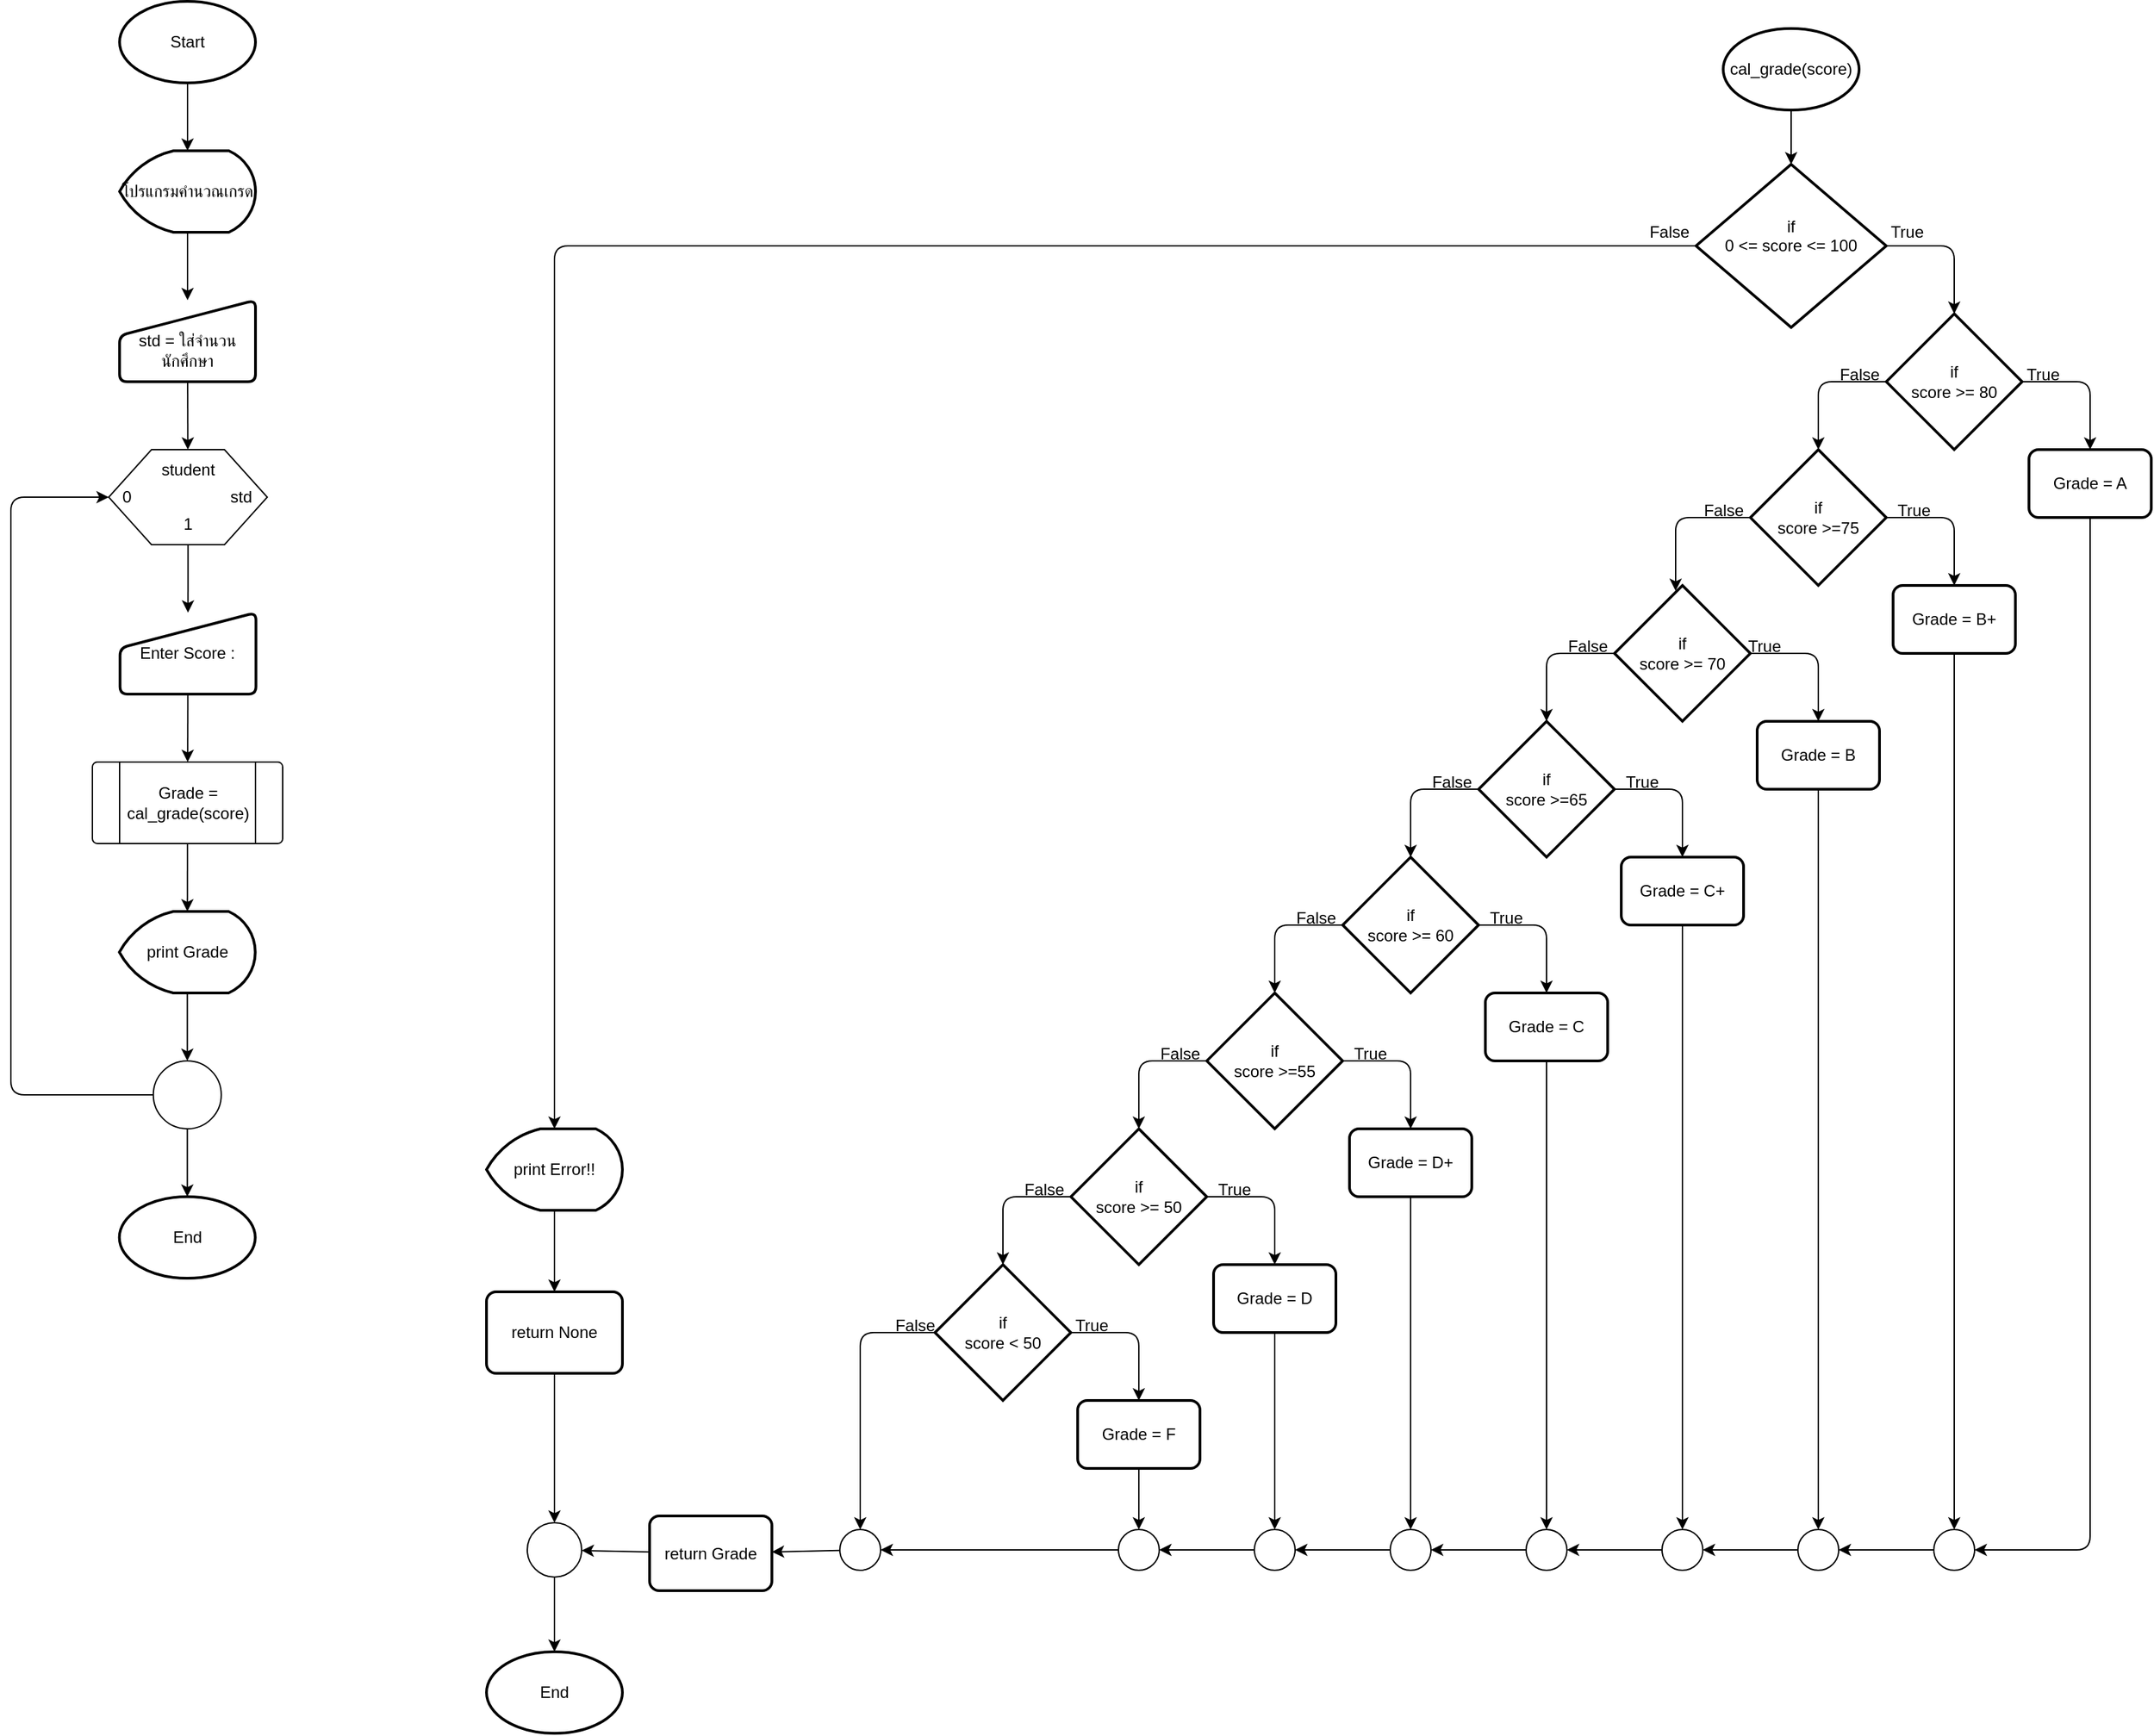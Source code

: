 <mxfile>
    <diagram id="YmMx_TBgVksEu_aZfdGp" name="Page-1">
        <mxGraphModel dx="372" dy="778" grid="1" gridSize="10" guides="1" tooltips="1" connect="1" arrows="1" fold="1" page="1" pageScale="1" pageWidth="1100" pageHeight="1700" math="0" shadow="0">
            <root>
                <mxCell id="0"/>
                <mxCell id="1" parent="0"/>
                <mxCell id="12" value="" style="edgeStyle=none;html=1;" parent="1" source="2" target="3" edge="1">
                    <mxGeometry relative="1" as="geometry"/>
                </mxCell>
                <mxCell id="2" value="Start" style="strokeWidth=2;html=1;shape=mxgraph.flowchart.start_1;whiteSpace=wrap;" parent="1" vertex="1">
                    <mxGeometry x="120" y="40" width="100" height="60" as="geometry"/>
                </mxCell>
                <mxCell id="13" value="" style="edgeStyle=none;html=1;" parent="1" source="3" target="4" edge="1">
                    <mxGeometry relative="1" as="geometry"/>
                </mxCell>
                <mxCell id="3" value="โปรแกรมคํานวณเกรด" style="strokeWidth=2;html=1;shape=mxgraph.flowchart.display;whiteSpace=wrap;" parent="1" vertex="1">
                    <mxGeometry x="120" y="150" width="100" height="60" as="geometry"/>
                </mxCell>
                <mxCell id="22" value="" style="edgeStyle=none;html=1;" parent="1" source="4" target="5" edge="1">
                    <mxGeometry relative="1" as="geometry"/>
                </mxCell>
                <mxCell id="4" value="&lt;br&gt;std = ใส่จำนวนนักศึกษา" style="html=1;strokeWidth=2;shape=manualInput;whiteSpace=wrap;rounded=1;size=26;arcSize=11;" parent="1" vertex="1">
                    <mxGeometry x="120" y="260" width="100" height="60" as="geometry"/>
                </mxCell>
                <mxCell id="16" value="" style="edgeStyle=none;html=1;" parent="1" source="5" target="6" edge="1">
                    <mxGeometry relative="1" as="geometry"/>
                </mxCell>
                <mxCell id="17" value="" style="edgeStyle=none;html=1;" parent="1" source="6" target="8" edge="1">
                    <mxGeometry relative="1" as="geometry"/>
                </mxCell>
                <mxCell id="6" value="Enter Score :" style="html=1;strokeWidth=2;shape=manualInput;whiteSpace=wrap;rounded=1;size=26;arcSize=11;" parent="1" vertex="1">
                    <mxGeometry x="120.33" y="490" width="100" height="60" as="geometry"/>
                </mxCell>
                <mxCell id="18" value="" style="edgeStyle=none;html=1;" parent="1" source="8" target="9" edge="1">
                    <mxGeometry relative="1" as="geometry"/>
                </mxCell>
                <mxCell id="19" value="" style="edgeStyle=none;html=1;" parent="1" source="9" target="10" edge="1">
                    <mxGeometry relative="1" as="geometry"/>
                </mxCell>
                <mxCell id="9" value="print Grade" style="strokeWidth=2;html=1;shape=mxgraph.flowchart.display;whiteSpace=wrap;" parent="1" vertex="1">
                    <mxGeometry x="119.83" y="710" width="100" height="60" as="geometry"/>
                </mxCell>
                <mxCell id="20" value="" style="edgeStyle=none;html=1;" parent="1" source="10" target="11" edge="1">
                    <mxGeometry relative="1" as="geometry"/>
                </mxCell>
                <mxCell id="21" style="edgeStyle=none;html=1;exitX=0;exitY=0.5;exitDx=0;exitDy=0;exitPerimeter=0;entryX=0;entryY=0.5;entryDx=0;entryDy=0;" parent="1" source="10" target="5" edge="1">
                    <mxGeometry relative="1" as="geometry">
                        <Array as="points">
                            <mxPoint x="40" y="845"/>
                            <mxPoint x="40" y="405"/>
                        </Array>
                    </mxGeometry>
                </mxCell>
                <mxCell id="10" value="" style="verticalLabelPosition=bottom;verticalAlign=top;html=1;shape=mxgraph.flowchart.on-page_reference;" parent="1" vertex="1">
                    <mxGeometry x="144.83" y="820" width="50" height="50" as="geometry"/>
                </mxCell>
                <mxCell id="11" value="End" style="strokeWidth=2;html=1;shape=mxgraph.flowchart.start_1;whiteSpace=wrap;" parent="1" vertex="1">
                    <mxGeometry x="119.83" y="920" width="100" height="60" as="geometry"/>
                </mxCell>
                <mxCell id="27" value="" style="group" parent="1" vertex="1" connectable="0">
                    <mxGeometry x="110" y="370" width="118.67" height="70" as="geometry"/>
                </mxCell>
                <mxCell id="5" value="" style="verticalLabelPosition=bottom;verticalAlign=top;html=1;shape=hexagon;perimeter=hexagonPerimeter2;arcSize=6;size=0.27;" parent="27" vertex="1">
                    <mxGeometry x="2" width="116.67" height="70" as="geometry"/>
                </mxCell>
                <mxCell id="23" value="student" style="text;html=1;align=center;verticalAlign=middle;resizable=0;points=[];autosize=1;strokeColor=none;fillColor=none;" parent="27" vertex="1">
                    <mxGeometry x="30" width="60" height="30" as="geometry"/>
                </mxCell>
                <mxCell id="24" value="0" style="text;html=1;align=center;verticalAlign=middle;resizable=0;points=[];autosize=1;strokeColor=none;fillColor=none;" parent="27" vertex="1">
                    <mxGeometry y="20" width="30" height="30" as="geometry"/>
                </mxCell>
                <mxCell id="25" value="std" style="text;html=1;align=center;verticalAlign=middle;resizable=0;points=[];autosize=1;strokeColor=none;fillColor=none;" parent="27" vertex="1">
                    <mxGeometry x="78.67" y="20" width="40" height="30" as="geometry"/>
                </mxCell>
                <mxCell id="26" value="1" style="text;html=1;align=center;verticalAlign=middle;resizable=0;points=[];autosize=1;strokeColor=none;fillColor=none;" parent="27" vertex="1">
                    <mxGeometry x="44.83" y="40" width="30" height="30" as="geometry"/>
                </mxCell>
                <mxCell id="65" value="" style="edgeStyle=none;html=1;" parent="1" source="29" target="30" edge="1">
                    <mxGeometry relative="1" as="geometry"/>
                </mxCell>
                <mxCell id="29" value="cal_grade(score)" style="strokeWidth=2;html=1;shape=mxgraph.flowchart.start_1;whiteSpace=wrap;" parent="1" vertex="1">
                    <mxGeometry x="1300" y="60" width="100" height="60" as="geometry"/>
                </mxCell>
                <mxCell id="66" style="edgeStyle=none;html=1;exitX=1;exitY=0.5;exitDx=0;exitDy=0;exitPerimeter=0;entryX=0.5;entryY=0;entryDx=0;entryDy=0;entryPerimeter=0;" parent="1" source="30" target="33" edge="1">
                    <mxGeometry relative="1" as="geometry">
                        <Array as="points">
                            <mxPoint x="1470" y="220"/>
                        </Array>
                        <mxPoint x="1470" y="270" as="targetPoint"/>
                    </mxGeometry>
                </mxCell>
                <mxCell id="130" style="edgeStyle=none;html=1;exitX=0;exitY=0.5;exitDx=0;exitDy=0;exitPerimeter=0;entryX=0.5;entryY=0;entryDx=0;entryDy=0;entryPerimeter=0;" parent="1" source="30" target="131" edge="1">
                    <mxGeometry relative="1" as="geometry">
                        <mxPoint x="440" y="510" as="targetPoint"/>
                        <Array as="points">
                            <mxPoint x="440" y="220"/>
                        </Array>
                    </mxGeometry>
                </mxCell>
                <mxCell id="30" value="if&lt;br&gt;0 &amp;lt;= score &amp;lt;= 100&lt;br&gt;&lt;br&gt;" style="strokeWidth=2;html=1;shape=mxgraph.flowchart.decision;whiteSpace=wrap;" parent="1" vertex="1">
                    <mxGeometry x="1280" y="160" width="140" height="120" as="geometry"/>
                </mxCell>
                <mxCell id="68" style="edgeStyle=none;html=1;exitX=1;exitY=0.5;exitDx=0;exitDy=0;exitPerimeter=0;entryX=0.5;entryY=0;entryDx=0;entryDy=0;" parent="1" source="33" target="34" edge="1">
                    <mxGeometry relative="1" as="geometry">
                        <Array as="points">
                            <mxPoint x="1570" y="320"/>
                        </Array>
                    </mxGeometry>
                </mxCell>
                <mxCell id="69" style="edgeStyle=none;html=1;exitX=0;exitY=0.5;exitDx=0;exitDy=0;exitPerimeter=0;entryX=0.5;entryY=0;entryDx=0;entryDy=0;entryPerimeter=0;" parent="1" source="33" target="35" edge="1">
                    <mxGeometry relative="1" as="geometry">
                        <Array as="points">
                            <mxPoint x="1370" y="320"/>
                        </Array>
                    </mxGeometry>
                </mxCell>
                <mxCell id="33" value="if&lt;br&gt;score &amp;gt;= 80&lt;br&gt;" style="strokeWidth=2;html=1;shape=mxgraph.flowchart.decision;whiteSpace=wrap;" parent="1" vertex="1">
                    <mxGeometry x="1420" y="270" width="100" height="100" as="geometry"/>
                </mxCell>
                <mxCell id="91" style="edgeStyle=none;html=1;exitX=0.5;exitY=1;exitDx=0;exitDy=0;entryX=1;entryY=0.5;entryDx=0;entryDy=0;entryPerimeter=0;" parent="1" source="34" target="62" edge="1">
                    <mxGeometry relative="1" as="geometry">
                        <mxPoint x="1575" y="1165" as="targetPoint"/>
                        <Array as="points">
                            <mxPoint x="1570" y="1180"/>
                        </Array>
                    </mxGeometry>
                </mxCell>
                <mxCell id="34" value="Grade = A" style="rounded=1;whiteSpace=wrap;html=1;absoluteArcSize=1;arcSize=14;strokeWidth=2;" parent="1" vertex="1">
                    <mxGeometry x="1525" y="370" width="90" height="50" as="geometry"/>
                </mxCell>
                <mxCell id="70" style="edgeStyle=none;html=1;exitX=1;exitY=0.5;exitDx=0;exitDy=0;exitPerimeter=0;entryX=0.5;entryY=0;entryDx=0;entryDy=0;" parent="1" source="35" target="36" edge="1">
                    <mxGeometry relative="1" as="geometry">
                        <Array as="points">
                            <mxPoint x="1470" y="420"/>
                        </Array>
                    </mxGeometry>
                </mxCell>
                <mxCell id="71" style="edgeStyle=none;html=1;exitX=0;exitY=0.5;exitDx=0;exitDy=0;exitPerimeter=0;entryX=0.45;entryY=0.04;entryDx=0;entryDy=0;entryPerimeter=0;" parent="1" source="35" target="37" edge="1">
                    <mxGeometry relative="1" as="geometry">
                        <Array as="points">
                            <mxPoint x="1265" y="420"/>
                        </Array>
                    </mxGeometry>
                </mxCell>
                <mxCell id="35" value="if&lt;br&gt;score &amp;gt;=75" style="strokeWidth=2;html=1;shape=mxgraph.flowchart.decision;whiteSpace=wrap;" parent="1" vertex="1">
                    <mxGeometry x="1320" y="370" width="100" height="100" as="geometry"/>
                </mxCell>
                <mxCell id="90" style="edgeStyle=none;html=1;exitX=0.5;exitY=1;exitDx=0;exitDy=0;" parent="1" source="36" target="62" edge="1">
                    <mxGeometry relative="1" as="geometry"/>
                </mxCell>
                <mxCell id="36" value="Grade = B+" style="rounded=1;whiteSpace=wrap;html=1;absoluteArcSize=1;arcSize=14;strokeWidth=2;" parent="1" vertex="1">
                    <mxGeometry x="1425" y="470" width="90" height="50" as="geometry"/>
                </mxCell>
                <mxCell id="72" style="edgeStyle=none;html=1;exitX=1;exitY=0.5;exitDx=0;exitDy=0;exitPerimeter=0;entryX=0.5;entryY=0;entryDx=0;entryDy=0;" parent="1" source="37" target="38" edge="1">
                    <mxGeometry relative="1" as="geometry">
                        <Array as="points">
                            <mxPoint x="1370" y="520"/>
                        </Array>
                    </mxGeometry>
                </mxCell>
                <mxCell id="73" style="edgeStyle=none;html=1;exitX=0;exitY=0.5;exitDx=0;exitDy=0;exitPerimeter=0;entryX=0.5;entryY=0;entryDx=0;entryDy=0;entryPerimeter=0;" parent="1" source="37" target="39" edge="1">
                    <mxGeometry relative="1" as="geometry">
                        <Array as="points">
                            <mxPoint x="1170" y="520"/>
                        </Array>
                    </mxGeometry>
                </mxCell>
                <mxCell id="37" value="if&lt;br&gt;score &amp;gt;= 70" style="strokeWidth=2;html=1;shape=mxgraph.flowchart.decision;whiteSpace=wrap;" parent="1" vertex="1">
                    <mxGeometry x="1220" y="470" width="100" height="100" as="geometry"/>
                </mxCell>
                <mxCell id="89" style="edgeStyle=none;html=1;exitX=0.5;exitY=1;exitDx=0;exitDy=0;" parent="1" source="38" target="61" edge="1">
                    <mxGeometry relative="1" as="geometry"/>
                </mxCell>
                <mxCell id="38" value="Grade = B" style="rounded=1;whiteSpace=wrap;html=1;absoluteArcSize=1;arcSize=14;strokeWidth=2;" parent="1" vertex="1">
                    <mxGeometry x="1325" y="570" width="90" height="50" as="geometry"/>
                </mxCell>
                <mxCell id="74" style="edgeStyle=none;html=1;exitX=1;exitY=0.5;exitDx=0;exitDy=0;exitPerimeter=0;entryX=0.5;entryY=0;entryDx=0;entryDy=0;" parent="1" source="39" target="40" edge="1">
                    <mxGeometry relative="1" as="geometry">
                        <Array as="points">
                            <mxPoint x="1270" y="620"/>
                        </Array>
                    </mxGeometry>
                </mxCell>
                <mxCell id="75" style="edgeStyle=none;html=1;exitX=0;exitY=0.5;exitDx=0;exitDy=0;exitPerimeter=0;entryX=0.5;entryY=0;entryDx=0;entryDy=0;entryPerimeter=0;" parent="1" source="39" target="42" edge="1">
                    <mxGeometry relative="1" as="geometry">
                        <Array as="points">
                            <mxPoint x="1070" y="620"/>
                        </Array>
                    </mxGeometry>
                </mxCell>
                <mxCell id="39" value="if&lt;br&gt;score &amp;gt;=65" style="strokeWidth=2;html=1;shape=mxgraph.flowchart.decision;whiteSpace=wrap;" parent="1" vertex="1">
                    <mxGeometry x="1120" y="570" width="100" height="100" as="geometry"/>
                </mxCell>
                <mxCell id="88" style="edgeStyle=none;html=1;exitX=0.5;exitY=1;exitDx=0;exitDy=0;entryX=0.5;entryY=0;entryDx=0;entryDy=0;entryPerimeter=0;" parent="1" source="40" target="60" edge="1">
                    <mxGeometry relative="1" as="geometry"/>
                </mxCell>
                <mxCell id="40" value="Grade = C+" style="rounded=1;whiteSpace=wrap;html=1;absoluteArcSize=1;arcSize=14;strokeWidth=2;" parent="1" vertex="1">
                    <mxGeometry x="1225" y="670" width="90" height="50" as="geometry"/>
                </mxCell>
                <mxCell id="76" style="edgeStyle=none;html=1;exitX=1;exitY=0.5;exitDx=0;exitDy=0;exitPerimeter=0;entryX=0.5;entryY=0;entryDx=0;entryDy=0;" parent="1" source="42" target="43" edge="1">
                    <mxGeometry relative="1" as="geometry">
                        <Array as="points">
                            <mxPoint x="1170" y="720"/>
                        </Array>
                    </mxGeometry>
                </mxCell>
                <mxCell id="78" style="edgeStyle=none;html=1;exitX=0;exitY=0.5;exitDx=0;exitDy=0;exitPerimeter=0;entryX=0.5;entryY=0;entryDx=0;entryDy=0;entryPerimeter=0;" parent="1" source="42" target="44" edge="1">
                    <mxGeometry relative="1" as="geometry">
                        <Array as="points">
                            <mxPoint x="970" y="720"/>
                        </Array>
                    </mxGeometry>
                </mxCell>
                <mxCell id="42" value="if&lt;br&gt;score &amp;gt;= 60" style="strokeWidth=2;html=1;shape=mxgraph.flowchart.decision;whiteSpace=wrap;" parent="1" vertex="1">
                    <mxGeometry x="1020" y="670" width="100" height="100" as="geometry"/>
                </mxCell>
                <mxCell id="87" style="edgeStyle=none;html=1;exitX=0.5;exitY=1;exitDx=0;exitDy=0;entryX=0.5;entryY=0;entryDx=0;entryDy=0;entryPerimeter=0;" parent="1" source="43" target="59" edge="1">
                    <mxGeometry relative="1" as="geometry"/>
                </mxCell>
                <mxCell id="43" value="Grade = C" style="rounded=1;whiteSpace=wrap;html=1;absoluteArcSize=1;arcSize=14;strokeWidth=2;" parent="1" vertex="1">
                    <mxGeometry x="1125" y="770" width="90" height="50" as="geometry"/>
                </mxCell>
                <mxCell id="77" style="edgeStyle=none;html=1;exitX=1;exitY=0.5;exitDx=0;exitDy=0;exitPerimeter=0;entryX=0.5;entryY=0;entryDx=0;entryDy=0;" parent="1" source="44" target="45" edge="1">
                    <mxGeometry relative="1" as="geometry">
                        <Array as="points">
                            <mxPoint x="1070" y="820"/>
                        </Array>
                    </mxGeometry>
                </mxCell>
                <mxCell id="79" style="edgeStyle=none;html=1;exitX=0;exitY=0.5;exitDx=0;exitDy=0;exitPerimeter=0;entryX=0.5;entryY=0;entryDx=0;entryDy=0;entryPerimeter=0;" parent="1" source="44" target="46" edge="1">
                    <mxGeometry relative="1" as="geometry">
                        <Array as="points">
                            <mxPoint x="870" y="820"/>
                        </Array>
                    </mxGeometry>
                </mxCell>
                <mxCell id="44" value="if&lt;br&gt;score &amp;gt;=55" style="strokeWidth=2;html=1;shape=mxgraph.flowchart.decision;whiteSpace=wrap;" parent="1" vertex="1">
                    <mxGeometry x="920" y="770" width="100" height="100" as="geometry"/>
                </mxCell>
                <mxCell id="86" style="edgeStyle=none;html=1;exitX=0.5;exitY=1;exitDx=0;exitDy=0;entryX=0.5;entryY=0;entryDx=0;entryDy=0;entryPerimeter=0;" parent="1" source="45" target="58" edge="1">
                    <mxGeometry relative="1" as="geometry"/>
                </mxCell>
                <mxCell id="45" value="Grade = D+" style="rounded=1;whiteSpace=wrap;html=1;absoluteArcSize=1;arcSize=14;strokeWidth=2;" parent="1" vertex="1">
                    <mxGeometry x="1025" y="870" width="90" height="50" as="geometry"/>
                </mxCell>
                <mxCell id="80" style="edgeStyle=none;html=1;exitX=1;exitY=0.5;exitDx=0;exitDy=0;exitPerimeter=0;entryX=0.5;entryY=0;entryDx=0;entryDy=0;" parent="1" source="46" target="47" edge="1">
                    <mxGeometry relative="1" as="geometry">
                        <Array as="points">
                            <mxPoint x="970" y="920"/>
                        </Array>
                    </mxGeometry>
                </mxCell>
                <mxCell id="81" style="edgeStyle=none;html=1;exitX=0;exitY=0.5;exitDx=0;exitDy=0;exitPerimeter=0;entryX=0.5;entryY=0;entryDx=0;entryDy=0;entryPerimeter=0;" parent="1" source="46" target="50" edge="1">
                    <mxGeometry relative="1" as="geometry">
                        <Array as="points">
                            <mxPoint x="770" y="920"/>
                        </Array>
                    </mxGeometry>
                </mxCell>
                <mxCell id="46" value="if&lt;br&gt;score &amp;gt;= 50" style="strokeWidth=2;html=1;shape=mxgraph.flowchart.decision;whiteSpace=wrap;" parent="1" vertex="1">
                    <mxGeometry x="820" y="870" width="100" height="100" as="geometry"/>
                </mxCell>
                <mxCell id="85" style="edgeStyle=none;html=1;exitX=0.5;exitY=1;exitDx=0;exitDy=0;" parent="1" source="47" target="57" edge="1">
                    <mxGeometry relative="1" as="geometry"/>
                </mxCell>
                <mxCell id="47" value="Grade = D" style="rounded=1;whiteSpace=wrap;html=1;absoluteArcSize=1;arcSize=14;strokeWidth=2;" parent="1" vertex="1">
                    <mxGeometry x="925" y="970" width="90" height="50" as="geometry"/>
                </mxCell>
                <mxCell id="82" style="edgeStyle=none;html=1;exitX=1;exitY=0.5;exitDx=0;exitDy=0;exitPerimeter=0;entryX=0.5;entryY=0;entryDx=0;entryDy=0;" parent="1" source="50" target="51" edge="1">
                    <mxGeometry relative="1" as="geometry">
                        <Array as="points">
                            <mxPoint x="870" y="1020"/>
                        </Array>
                    </mxGeometry>
                </mxCell>
                <mxCell id="125" style="edgeStyle=none;html=1;exitX=0;exitY=0.5;exitDx=0;exitDy=0;exitPerimeter=0;entryX=0.5;entryY=0;entryDx=0;entryDy=0;entryPerimeter=0;" parent="1" source="50" target="126" edge="1">
                    <mxGeometry relative="1" as="geometry">
                        <mxPoint x="680" y="1070" as="targetPoint"/>
                        <Array as="points">
                            <mxPoint x="665" y="1020"/>
                        </Array>
                    </mxGeometry>
                </mxCell>
                <mxCell id="50" value="if&lt;br&gt;score &amp;lt; 50" style="strokeWidth=2;html=1;shape=mxgraph.flowchart.decision;whiteSpace=wrap;" parent="1" vertex="1">
                    <mxGeometry x="720" y="970" width="100" height="100" as="geometry"/>
                </mxCell>
                <mxCell id="84" value="" style="edgeStyle=none;html=1;" parent="1" source="51" target="56" edge="1">
                    <mxGeometry relative="1" as="geometry"/>
                </mxCell>
                <mxCell id="51" value="Grade = F" style="rounded=1;whiteSpace=wrap;html=1;absoluteArcSize=1;arcSize=14;strokeWidth=2;" parent="1" vertex="1">
                    <mxGeometry x="825" y="1070" width="90" height="50" as="geometry"/>
                </mxCell>
                <mxCell id="54" value="End" style="strokeWidth=2;html=1;shape=mxgraph.flowchart.start_1;whiteSpace=wrap;" parent="1" vertex="1">
                    <mxGeometry x="390" y="1255" width="100" height="60" as="geometry"/>
                </mxCell>
                <mxCell id="101" value="" style="edgeStyle=none;html=1;" parent="1" source="55" target="54" edge="1">
                    <mxGeometry relative="1" as="geometry"/>
                </mxCell>
                <mxCell id="55" value="" style="verticalLabelPosition=bottom;verticalAlign=top;html=1;shape=mxgraph.flowchart.on-page_reference;" parent="1" vertex="1">
                    <mxGeometry x="420" y="1160" width="40" height="40" as="geometry"/>
                </mxCell>
                <mxCell id="127" style="edgeStyle=none;html=1;exitX=0;exitY=0.5;exitDx=0;exitDy=0;exitPerimeter=0;entryX=1;entryY=0.5;entryDx=0;entryDy=0;entryPerimeter=0;" parent="1" source="56" target="126" edge="1">
                    <mxGeometry relative="1" as="geometry"/>
                </mxCell>
                <mxCell id="56" value="" style="verticalLabelPosition=bottom;verticalAlign=top;html=1;shape=mxgraph.flowchart.on-page_reference;" parent="1" vertex="1">
                    <mxGeometry x="855" y="1165" width="30" height="30" as="geometry"/>
                </mxCell>
                <mxCell id="99" value="" style="edgeStyle=none;html=1;" parent="1" source="57" target="56" edge="1">
                    <mxGeometry relative="1" as="geometry"/>
                </mxCell>
                <mxCell id="57" value="" style="verticalLabelPosition=bottom;verticalAlign=top;html=1;shape=mxgraph.flowchart.on-page_reference;" parent="1" vertex="1">
                    <mxGeometry x="955" y="1165" width="30" height="30" as="geometry"/>
                </mxCell>
                <mxCell id="98" value="" style="edgeStyle=none;html=1;" parent="1" source="58" target="57" edge="1">
                    <mxGeometry relative="1" as="geometry"/>
                </mxCell>
                <mxCell id="58" value="" style="verticalLabelPosition=bottom;verticalAlign=top;html=1;shape=mxgraph.flowchart.on-page_reference;" parent="1" vertex="1">
                    <mxGeometry x="1055" y="1165" width="30" height="30" as="geometry"/>
                </mxCell>
                <mxCell id="97" value="" style="edgeStyle=none;html=1;" parent="1" source="59" target="58" edge="1">
                    <mxGeometry relative="1" as="geometry"/>
                </mxCell>
                <mxCell id="59" value="" style="verticalLabelPosition=bottom;verticalAlign=top;html=1;shape=mxgraph.flowchart.on-page_reference;" parent="1" vertex="1">
                    <mxGeometry x="1155" y="1165" width="30" height="30" as="geometry"/>
                </mxCell>
                <mxCell id="96" value="" style="edgeStyle=none;html=1;" parent="1" source="60" target="59" edge="1">
                    <mxGeometry relative="1" as="geometry"/>
                </mxCell>
                <mxCell id="60" value="" style="verticalLabelPosition=bottom;verticalAlign=top;html=1;shape=mxgraph.flowchart.on-page_reference;" parent="1" vertex="1">
                    <mxGeometry x="1255" y="1165" width="30" height="30" as="geometry"/>
                </mxCell>
                <mxCell id="95" value="" style="edgeStyle=none;html=1;" parent="1" source="61" target="60" edge="1">
                    <mxGeometry relative="1" as="geometry"/>
                </mxCell>
                <mxCell id="61" value="" style="verticalLabelPosition=bottom;verticalAlign=top;html=1;shape=mxgraph.flowchart.on-page_reference;" parent="1" vertex="1">
                    <mxGeometry x="1355" y="1165" width="30" height="30" as="geometry"/>
                </mxCell>
                <mxCell id="94" value="" style="edgeStyle=none;html=1;" parent="1" source="62" target="61" edge="1">
                    <mxGeometry relative="1" as="geometry"/>
                </mxCell>
                <mxCell id="62" value="" style="verticalLabelPosition=bottom;verticalAlign=top;html=1;shape=mxgraph.flowchart.on-page_reference;" parent="1" vertex="1">
                    <mxGeometry x="1455" y="1165" width="30" height="30" as="geometry"/>
                </mxCell>
                <mxCell id="102" value="" style="group" parent="1" vertex="1" connectable="0">
                    <mxGeometry x="100" y="600" width="140" height="60" as="geometry"/>
                </mxCell>
                <mxCell id="8" value="" style="verticalLabelPosition=bottom;verticalAlign=top;html=1;shape=process;whiteSpace=wrap;rounded=1;size=0.14;arcSize=6;" parent="102" vertex="1">
                    <mxGeometry width="140" height="60" as="geometry"/>
                </mxCell>
                <mxCell id="28" value="Grade = &lt;br&gt;cal_grade(score)" style="text;html=1;align=center;verticalAlign=middle;resizable=0;points=[];autosize=1;strokeColor=none;fillColor=none;" parent="102" vertex="1">
                    <mxGeometry x="15.33" y="10" width="110" height="40" as="geometry"/>
                </mxCell>
                <mxCell id="103" value="True" style="text;html=1;align=center;verticalAlign=middle;resizable=0;points=[];autosize=1;strokeColor=none;fillColor=none;" parent="1" vertex="1">
                    <mxGeometry x="1410" y="195" width="50" height="30" as="geometry"/>
                </mxCell>
                <mxCell id="104" value="True" style="text;html=1;align=center;verticalAlign=middle;resizable=0;points=[];autosize=1;strokeColor=none;fillColor=none;" parent="1" vertex="1">
                    <mxGeometry x="1510" y="300" width="50" height="30" as="geometry"/>
                </mxCell>
                <mxCell id="105" value="True" style="text;html=1;align=center;verticalAlign=middle;resizable=0;points=[];autosize=1;strokeColor=none;fillColor=none;" parent="1" vertex="1">
                    <mxGeometry x="1415" y="400" width="50" height="30" as="geometry"/>
                </mxCell>
                <mxCell id="106" value="True" style="text;html=1;align=center;verticalAlign=middle;resizable=0;points=[];autosize=1;strokeColor=none;fillColor=none;" parent="1" vertex="1">
                    <mxGeometry x="1305" y="500" width="50" height="30" as="geometry"/>
                </mxCell>
                <mxCell id="107" value="True" style="text;html=1;align=center;verticalAlign=middle;resizable=0;points=[];autosize=1;strokeColor=none;fillColor=none;" parent="1" vertex="1">
                    <mxGeometry x="1215" y="600" width="50" height="30" as="geometry"/>
                </mxCell>
                <mxCell id="108" value="True" style="text;html=1;align=center;verticalAlign=middle;resizable=0;points=[];autosize=1;strokeColor=none;fillColor=none;" parent="1" vertex="1">
                    <mxGeometry x="1115" y="700" width="50" height="30" as="geometry"/>
                </mxCell>
                <mxCell id="109" value="True" style="text;html=1;align=center;verticalAlign=middle;resizable=0;points=[];autosize=1;strokeColor=none;fillColor=none;" parent="1" vertex="1">
                    <mxGeometry x="1015" y="800" width="50" height="30" as="geometry"/>
                </mxCell>
                <mxCell id="110" value="True" style="text;html=1;align=center;verticalAlign=middle;resizable=0;points=[];autosize=1;strokeColor=none;fillColor=none;" parent="1" vertex="1">
                    <mxGeometry x="915" y="900" width="50" height="30" as="geometry"/>
                </mxCell>
                <mxCell id="111" value="True" style="text;html=1;align=center;verticalAlign=middle;resizable=0;points=[];autosize=1;strokeColor=none;fillColor=none;" parent="1" vertex="1">
                    <mxGeometry x="810" y="1000" width="50" height="30" as="geometry"/>
                </mxCell>
                <mxCell id="112" value="False" style="text;html=1;align=center;verticalAlign=middle;resizable=0;points=[];autosize=1;strokeColor=none;fillColor=none;" parent="1" vertex="1">
                    <mxGeometry x="1235" y="195" width="50" height="30" as="geometry"/>
                </mxCell>
                <mxCell id="113" value="False" style="text;html=1;align=center;verticalAlign=middle;resizable=0;points=[];autosize=1;strokeColor=none;fillColor=none;" parent="1" vertex="1">
                    <mxGeometry x="1375" y="300" width="50" height="30" as="geometry"/>
                </mxCell>
                <mxCell id="114" value="False" style="text;html=1;align=center;verticalAlign=middle;resizable=0;points=[];autosize=1;strokeColor=none;fillColor=none;" parent="1" vertex="1">
                    <mxGeometry x="1275" y="400" width="50" height="30" as="geometry"/>
                </mxCell>
                <mxCell id="115" value="False" style="text;html=1;align=center;verticalAlign=middle;resizable=0;points=[];autosize=1;strokeColor=none;fillColor=none;" parent="1" vertex="1">
                    <mxGeometry x="1175" y="500" width="50" height="30" as="geometry"/>
                </mxCell>
                <mxCell id="116" value="False" style="text;html=1;align=center;verticalAlign=middle;resizable=0;points=[];autosize=1;strokeColor=none;fillColor=none;" parent="1" vertex="1">
                    <mxGeometry x="1075" y="600" width="50" height="30" as="geometry"/>
                </mxCell>
                <mxCell id="117" value="False" style="text;html=1;align=center;verticalAlign=middle;resizable=0;points=[];autosize=1;strokeColor=none;fillColor=none;" parent="1" vertex="1">
                    <mxGeometry x="975" y="700" width="50" height="30" as="geometry"/>
                </mxCell>
                <mxCell id="119" value="False" style="text;html=1;align=center;verticalAlign=middle;resizable=0;points=[];autosize=1;strokeColor=none;fillColor=none;" parent="1" vertex="1">
                    <mxGeometry x="875" y="800" width="50" height="30" as="geometry"/>
                </mxCell>
                <mxCell id="120" value="False" style="text;html=1;align=center;verticalAlign=middle;resizable=0;points=[];autosize=1;strokeColor=none;fillColor=none;" parent="1" vertex="1">
                    <mxGeometry x="775" y="900" width="50" height="30" as="geometry"/>
                </mxCell>
                <mxCell id="121" value="False" style="text;html=1;align=center;verticalAlign=middle;resizable=0;points=[];autosize=1;strokeColor=none;fillColor=none;" parent="1" vertex="1">
                    <mxGeometry x="680" y="1000" width="50" height="30" as="geometry"/>
                </mxCell>
                <mxCell id="129" value="" style="edgeStyle=none;html=1;" parent="1" source="122" target="55" edge="1">
                    <mxGeometry relative="1" as="geometry"/>
                </mxCell>
                <mxCell id="122" value="return Grade" style="rounded=1;whiteSpace=wrap;html=1;absoluteArcSize=1;arcSize=14;strokeWidth=2;" parent="1" vertex="1">
                    <mxGeometry x="510" y="1155" width="90" height="55" as="geometry"/>
                </mxCell>
                <mxCell id="128" value="" style="edgeStyle=none;html=1;" parent="1" source="126" target="122" edge="1">
                    <mxGeometry relative="1" as="geometry"/>
                </mxCell>
                <mxCell id="126" value="" style="verticalLabelPosition=bottom;verticalAlign=top;html=1;shape=mxgraph.flowchart.on-page_reference;" parent="1" vertex="1">
                    <mxGeometry x="650" y="1165" width="30" height="30" as="geometry"/>
                </mxCell>
                <mxCell id="133" value="" style="edgeStyle=none;html=1;" parent="1" source="131" target="132" edge="1">
                    <mxGeometry relative="1" as="geometry"/>
                </mxCell>
                <mxCell id="131" value="print Error!!" style="strokeWidth=2;html=1;shape=mxgraph.flowchart.display;whiteSpace=wrap;" parent="1" vertex="1">
                    <mxGeometry x="390" y="870" width="100" height="60" as="geometry"/>
                </mxCell>
                <mxCell id="134" value="" style="edgeStyle=none;html=1;" parent="1" source="132" target="55" edge="1">
                    <mxGeometry relative="1" as="geometry"/>
                </mxCell>
                <mxCell id="132" value="return None" style="rounded=1;whiteSpace=wrap;html=1;absoluteArcSize=1;arcSize=14;strokeWidth=2;" parent="1" vertex="1">
                    <mxGeometry x="390" y="990" width="100" height="60" as="geometry"/>
                </mxCell>
            </root>
        </mxGraphModel>
    </diagram>
</mxfile>